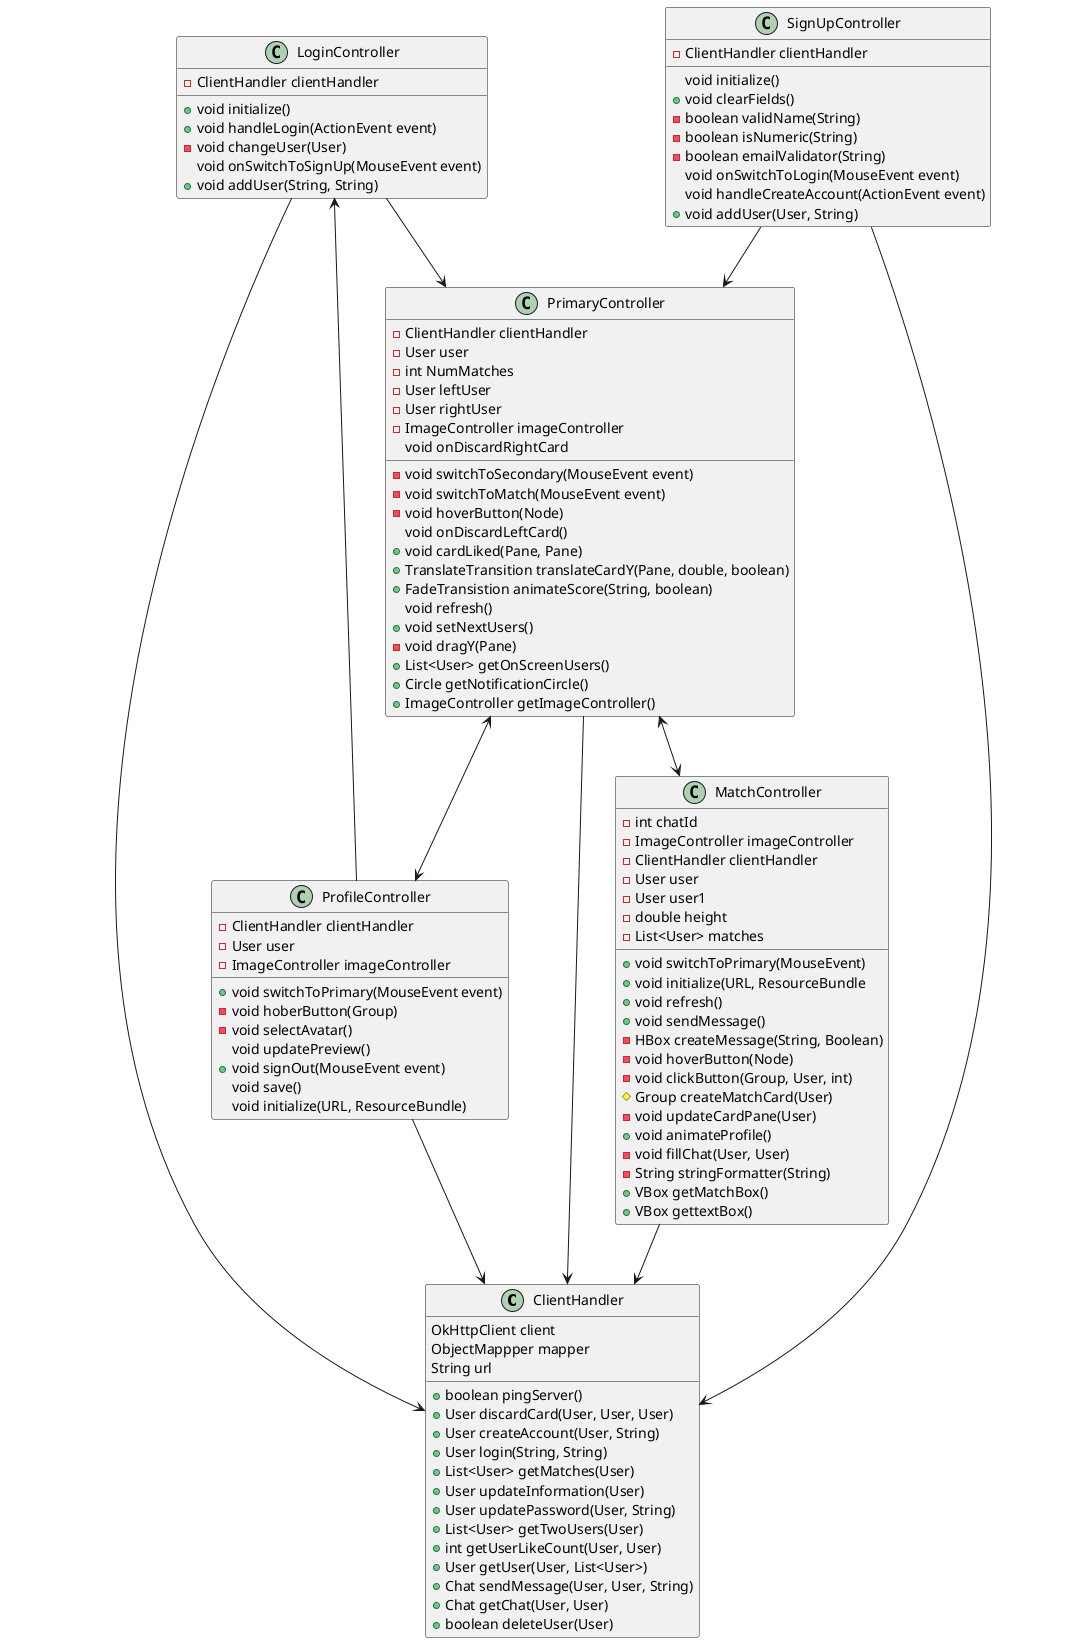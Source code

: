 @startuml uiDiagram

class ClientHandler{
    OkHttpClient client
    ObjectMappper mapper
    String url
    +boolean pingServer()
    +User discardCard(User, User, User)
    +User createAccount(User, String)
    +User login(String, String)
    +List<User> getMatches(User)
    +User updateInformation(User)
    +User updatePassword(User, String)
    +List<User> getTwoUsers(User)
    +int getUserLikeCount(User, User)
    +User getUser(User, List<User>)
    +Chat sendMessage(User, User, String)
    +Chat getChat(User, User)
    +boolean deleteUser(User)
}

class LoginController{
    -ClientHandler clientHandler
    +void initialize()
    +void handleLogin(ActionEvent event)
    -void changeUser(User)
    void onSwitchToSignUp(MouseEvent event)
    +void addUser(String, String)

}

class SignUpController{
     -ClientHandler clientHandler
     void initialize()
     +void clearFields()
     -boolean validName(String)
     -boolean isNumeric(String)
     -boolean emailValidator(String)
     void onSwitchToLogin(MouseEvent event)
     void handleCreateAccount(ActionEvent event)
     +void addUser(User, String)


}

class PrimaryController{
    -ClientHandler clientHandler
    -User user
    -int NumMatches
    -User leftUser
    -User rightUser
    -ImageController imageController
    -void switchToSecondary(MouseEvent event)
    -void switchToMatch(MouseEvent event)
    -void hoverButton(Node)
    void onDiscardLeftCard()
    void onDiscardRightCard
    +void cardLiked(Pane, Pane)
    +TranslateTransition translateCardY(Pane, double, boolean)
    +FadeTransistion animateScore(String, boolean)
    void refresh()
    +void setNextUsers()
    -void dragY(Pane)
    +List<User> getOnScreenUsers()
    +Circle getNotificationCircle()
    +ImageController getImageController()
}
class ProfileController{
    -ClientHandler clientHandler
    -User user
    -ImageController imageController
    +void switchToPrimary(MouseEvent event)
    -void hoberButton(Group)
    -void selectAvatar()
    void updatePreview()
    +void signOut(MouseEvent event)
    void save()
    void initialize(URL, ResourceBundle)

}
class MatchController{
    -int chatId
    -ImageController imageController
    -ClientHandler clientHandler
    -User user
    -User user1
    -double height
    -List<User> matches
    +void switchToPrimary(MouseEvent)
    +void initialize(URL, ResourceBundle
    +void refresh()
    +void sendMessage()
    -HBox createMessage(String, Boolean)
    -void hoverButton(Node)
    -void clickButton(Group, User, int)
    #Group createMatchCard(User)
    -void updateCardPane(User)
    +void animateProfile()
    -void fillChat(User, User)
    -String stringFormatter(String)
    +VBox getMatchBox()
    +VBox gettextBox()
}
LoginController --> ClientHandler
SignUpController --> ClientHandler
PrimaryController --> ClientHandler
ProfileController --> ClientHandler
MatchController --> ClientHandler


LoginController --> PrimaryController
SignUpController --> PrimaryController
PrimaryController <--> ProfileController
PrimaryController <--> MatchController
ProfileController --> LoginController


@enduml